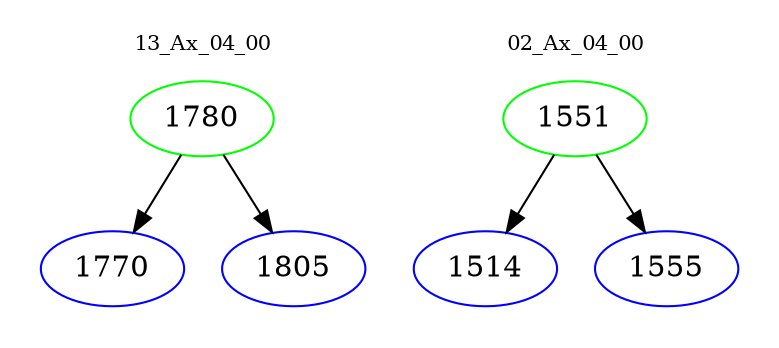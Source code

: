 digraph{
subgraph cluster_0 {
color = white
label = "13_Ax_04_00";
fontsize=10;
T0_1780 [label="1780", color="green"]
T0_1780 -> T0_1770 [color="black"]
T0_1770 [label="1770", color="blue"]
T0_1780 -> T0_1805 [color="black"]
T0_1805 [label="1805", color="blue"]
}
subgraph cluster_1 {
color = white
label = "02_Ax_04_00";
fontsize=10;
T1_1551 [label="1551", color="green"]
T1_1551 -> T1_1514 [color="black"]
T1_1514 [label="1514", color="blue"]
T1_1551 -> T1_1555 [color="black"]
T1_1555 [label="1555", color="blue"]
}
}
